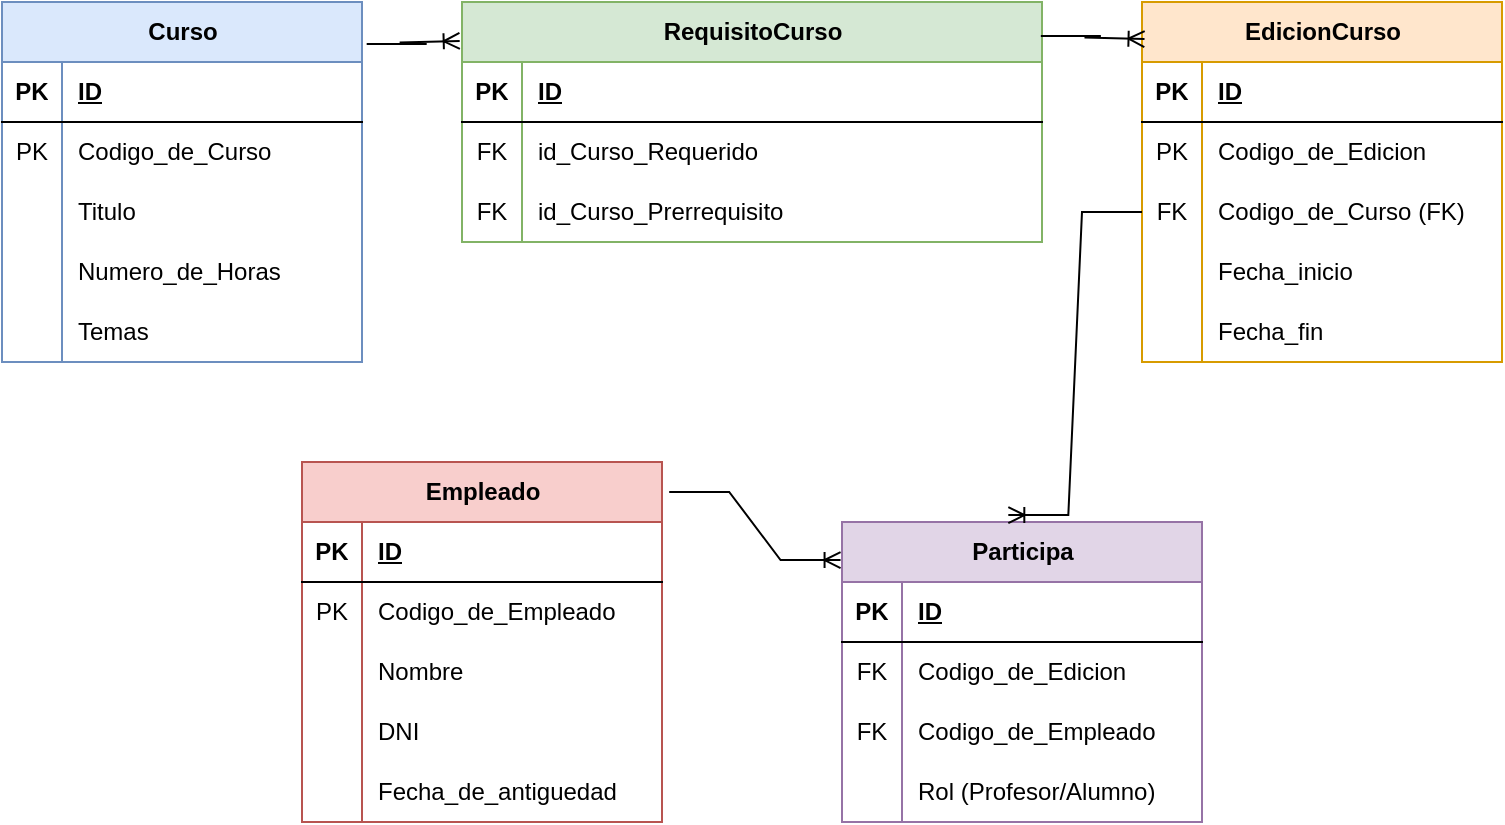 <mxfile version="24.7.10">
  <diagram name="Página-1" id="C5hwRA_HnrKHa4dHMSEy">
    <mxGraphModel dx="972" dy="577" grid="1" gridSize="10" guides="1" tooltips="1" connect="1" arrows="1" fold="1" page="1" pageScale="1" pageWidth="827" pageHeight="1169" math="0" shadow="0">
      <root>
        <mxCell id="0" />
        <mxCell id="1" parent="0" />
        <mxCell id="gf7L3ARBpU9sJiRlitZE-1" value="Curso" style="shape=table;startSize=30;container=1;collapsible=1;childLayout=tableLayout;fixedRows=1;rowLines=0;fontStyle=1;align=center;resizeLast=1;html=1;fillColor=#dae8fc;strokeColor=#6c8ebf;" vertex="1" parent="1">
          <mxGeometry x="40" y="40" width="180" height="180" as="geometry" />
        </mxCell>
        <mxCell id="gf7L3ARBpU9sJiRlitZE-2" value="" style="shape=tableRow;horizontal=0;startSize=0;swimlaneHead=0;swimlaneBody=0;fillColor=none;collapsible=0;dropTarget=0;points=[[0,0.5],[1,0.5]];portConstraint=eastwest;top=0;left=0;right=0;bottom=1;" vertex="1" parent="gf7L3ARBpU9sJiRlitZE-1">
          <mxGeometry y="30" width="180" height="30" as="geometry" />
        </mxCell>
        <mxCell id="gf7L3ARBpU9sJiRlitZE-3" value="PK" style="shape=partialRectangle;connectable=0;fillColor=none;top=0;left=0;bottom=0;right=0;fontStyle=1;overflow=hidden;whiteSpace=wrap;html=1;" vertex="1" parent="gf7L3ARBpU9sJiRlitZE-2">
          <mxGeometry width="30" height="30" as="geometry">
            <mxRectangle width="30" height="30" as="alternateBounds" />
          </mxGeometry>
        </mxCell>
        <mxCell id="gf7L3ARBpU9sJiRlitZE-4" value="ID" style="shape=partialRectangle;connectable=0;fillColor=none;top=0;left=0;bottom=0;right=0;align=left;spacingLeft=6;fontStyle=5;overflow=hidden;whiteSpace=wrap;html=1;" vertex="1" parent="gf7L3ARBpU9sJiRlitZE-2">
          <mxGeometry x="30" width="150" height="30" as="geometry">
            <mxRectangle width="150" height="30" as="alternateBounds" />
          </mxGeometry>
        </mxCell>
        <mxCell id="gf7L3ARBpU9sJiRlitZE-5" value="" style="shape=tableRow;horizontal=0;startSize=0;swimlaneHead=0;swimlaneBody=0;fillColor=none;collapsible=0;dropTarget=0;points=[[0,0.5],[1,0.5]];portConstraint=eastwest;top=0;left=0;right=0;bottom=0;" vertex="1" parent="gf7L3ARBpU9sJiRlitZE-1">
          <mxGeometry y="60" width="180" height="30" as="geometry" />
        </mxCell>
        <mxCell id="gf7L3ARBpU9sJiRlitZE-6" value="PK" style="shape=partialRectangle;connectable=0;fillColor=none;top=0;left=0;bottom=0;right=0;editable=1;overflow=hidden;whiteSpace=wrap;html=1;" vertex="1" parent="gf7L3ARBpU9sJiRlitZE-5">
          <mxGeometry width="30" height="30" as="geometry">
            <mxRectangle width="30" height="30" as="alternateBounds" />
          </mxGeometry>
        </mxCell>
        <mxCell id="gf7L3ARBpU9sJiRlitZE-7" value="Codigo_de_Curso" style="shape=partialRectangle;connectable=0;fillColor=none;top=0;left=0;bottom=0;right=0;align=left;spacingLeft=6;overflow=hidden;whiteSpace=wrap;html=1;" vertex="1" parent="gf7L3ARBpU9sJiRlitZE-5">
          <mxGeometry x="30" width="150" height="30" as="geometry">
            <mxRectangle width="150" height="30" as="alternateBounds" />
          </mxGeometry>
        </mxCell>
        <mxCell id="gf7L3ARBpU9sJiRlitZE-8" value="" style="shape=tableRow;horizontal=0;startSize=0;swimlaneHead=0;swimlaneBody=0;fillColor=none;collapsible=0;dropTarget=0;points=[[0,0.5],[1,0.5]];portConstraint=eastwest;top=0;left=0;right=0;bottom=0;" vertex="1" parent="gf7L3ARBpU9sJiRlitZE-1">
          <mxGeometry y="90" width="180" height="30" as="geometry" />
        </mxCell>
        <mxCell id="gf7L3ARBpU9sJiRlitZE-9" value="" style="shape=partialRectangle;connectable=0;fillColor=none;top=0;left=0;bottom=0;right=0;editable=1;overflow=hidden;whiteSpace=wrap;html=1;" vertex="1" parent="gf7L3ARBpU9sJiRlitZE-8">
          <mxGeometry width="30" height="30" as="geometry">
            <mxRectangle width="30" height="30" as="alternateBounds" />
          </mxGeometry>
        </mxCell>
        <mxCell id="gf7L3ARBpU9sJiRlitZE-10" value="Titulo" style="shape=partialRectangle;connectable=0;fillColor=none;top=0;left=0;bottom=0;right=0;align=left;spacingLeft=6;overflow=hidden;whiteSpace=wrap;html=1;" vertex="1" parent="gf7L3ARBpU9sJiRlitZE-8">
          <mxGeometry x="30" width="150" height="30" as="geometry">
            <mxRectangle width="150" height="30" as="alternateBounds" />
          </mxGeometry>
        </mxCell>
        <mxCell id="gf7L3ARBpU9sJiRlitZE-11" value="" style="shape=tableRow;horizontal=0;startSize=0;swimlaneHead=0;swimlaneBody=0;fillColor=none;collapsible=0;dropTarget=0;points=[[0,0.5],[1,0.5]];portConstraint=eastwest;top=0;left=0;right=0;bottom=0;" vertex="1" parent="gf7L3ARBpU9sJiRlitZE-1">
          <mxGeometry y="120" width="180" height="30" as="geometry" />
        </mxCell>
        <mxCell id="gf7L3ARBpU9sJiRlitZE-12" value="" style="shape=partialRectangle;connectable=0;fillColor=none;top=0;left=0;bottom=0;right=0;editable=1;overflow=hidden;whiteSpace=wrap;html=1;" vertex="1" parent="gf7L3ARBpU9sJiRlitZE-11">
          <mxGeometry width="30" height="30" as="geometry">
            <mxRectangle width="30" height="30" as="alternateBounds" />
          </mxGeometry>
        </mxCell>
        <mxCell id="gf7L3ARBpU9sJiRlitZE-13" value="Numero_de_Horas" style="shape=partialRectangle;connectable=0;fillColor=none;top=0;left=0;bottom=0;right=0;align=left;spacingLeft=6;overflow=hidden;whiteSpace=wrap;html=1;" vertex="1" parent="gf7L3ARBpU9sJiRlitZE-11">
          <mxGeometry x="30" width="150" height="30" as="geometry">
            <mxRectangle width="150" height="30" as="alternateBounds" />
          </mxGeometry>
        </mxCell>
        <mxCell id="gf7L3ARBpU9sJiRlitZE-14" value="" style="shape=tableRow;horizontal=0;startSize=0;swimlaneHead=0;swimlaneBody=0;fillColor=none;collapsible=0;dropTarget=0;points=[[0,0.5],[1,0.5]];portConstraint=eastwest;top=0;left=0;right=0;bottom=0;" vertex="1" parent="gf7L3ARBpU9sJiRlitZE-1">
          <mxGeometry y="150" width="180" height="30" as="geometry" />
        </mxCell>
        <mxCell id="gf7L3ARBpU9sJiRlitZE-15" value="" style="shape=partialRectangle;connectable=0;fillColor=none;top=0;left=0;bottom=0;right=0;editable=1;overflow=hidden;whiteSpace=wrap;html=1;" vertex="1" parent="gf7L3ARBpU9sJiRlitZE-14">
          <mxGeometry width="30" height="30" as="geometry">
            <mxRectangle width="30" height="30" as="alternateBounds" />
          </mxGeometry>
        </mxCell>
        <mxCell id="gf7L3ARBpU9sJiRlitZE-16" value="Temas" style="shape=partialRectangle;connectable=0;fillColor=none;top=0;left=0;bottom=0;right=0;align=left;spacingLeft=6;overflow=hidden;whiteSpace=wrap;html=1;" vertex="1" parent="gf7L3ARBpU9sJiRlitZE-14">
          <mxGeometry x="30" width="150" height="30" as="geometry">
            <mxRectangle width="150" height="30" as="alternateBounds" />
          </mxGeometry>
        </mxCell>
        <mxCell id="gf7L3ARBpU9sJiRlitZE-17" value="RequisitoCurso" style="shape=table;startSize=30;container=1;collapsible=1;childLayout=tableLayout;fixedRows=1;rowLines=0;fontStyle=1;align=center;resizeLast=1;html=1;fillColor=#d5e8d4;strokeColor=#82b366;" vertex="1" parent="1">
          <mxGeometry x="270" y="40" width="290" height="120" as="geometry" />
        </mxCell>
        <mxCell id="gf7L3ARBpU9sJiRlitZE-18" value="" style="shape=tableRow;horizontal=0;startSize=0;swimlaneHead=0;swimlaneBody=0;fillColor=none;collapsible=0;dropTarget=0;points=[[0,0.5],[1,0.5]];portConstraint=eastwest;top=0;left=0;right=0;bottom=1;" vertex="1" parent="gf7L3ARBpU9sJiRlitZE-17">
          <mxGeometry y="30" width="290" height="30" as="geometry" />
        </mxCell>
        <mxCell id="gf7L3ARBpU9sJiRlitZE-19" value="PK" style="shape=partialRectangle;connectable=0;fillColor=none;top=0;left=0;bottom=0;right=0;fontStyle=1;overflow=hidden;whiteSpace=wrap;html=1;" vertex="1" parent="gf7L3ARBpU9sJiRlitZE-18">
          <mxGeometry width="30" height="30" as="geometry">
            <mxRectangle width="30" height="30" as="alternateBounds" />
          </mxGeometry>
        </mxCell>
        <mxCell id="gf7L3ARBpU9sJiRlitZE-20" value="ID" style="shape=partialRectangle;connectable=0;fillColor=none;top=0;left=0;bottom=0;right=0;align=left;spacingLeft=6;fontStyle=5;overflow=hidden;whiteSpace=wrap;html=1;" vertex="1" parent="gf7L3ARBpU9sJiRlitZE-18">
          <mxGeometry x="30" width="260" height="30" as="geometry">
            <mxRectangle width="260" height="30" as="alternateBounds" />
          </mxGeometry>
        </mxCell>
        <mxCell id="gf7L3ARBpU9sJiRlitZE-21" value="" style="shape=tableRow;horizontal=0;startSize=0;swimlaneHead=0;swimlaneBody=0;fillColor=none;collapsible=0;dropTarget=0;points=[[0,0.5],[1,0.5]];portConstraint=eastwest;top=0;left=0;right=0;bottom=0;" vertex="1" parent="gf7L3ARBpU9sJiRlitZE-17">
          <mxGeometry y="60" width="290" height="30" as="geometry" />
        </mxCell>
        <mxCell id="gf7L3ARBpU9sJiRlitZE-22" value="FK" style="shape=partialRectangle;connectable=0;fillColor=none;top=0;left=0;bottom=0;right=0;editable=1;overflow=hidden;whiteSpace=wrap;html=1;" vertex="1" parent="gf7L3ARBpU9sJiRlitZE-21">
          <mxGeometry width="30" height="30" as="geometry">
            <mxRectangle width="30" height="30" as="alternateBounds" />
          </mxGeometry>
        </mxCell>
        <mxCell id="gf7L3ARBpU9sJiRlitZE-23" value="id_Curso_Requerido" style="shape=partialRectangle;connectable=0;fillColor=none;top=0;left=0;bottom=0;right=0;align=left;spacingLeft=6;overflow=hidden;whiteSpace=wrap;html=1;" vertex="1" parent="gf7L3ARBpU9sJiRlitZE-21">
          <mxGeometry x="30" width="260" height="30" as="geometry">
            <mxRectangle width="260" height="30" as="alternateBounds" />
          </mxGeometry>
        </mxCell>
        <mxCell id="gf7L3ARBpU9sJiRlitZE-24" value="" style="shape=tableRow;horizontal=0;startSize=0;swimlaneHead=0;swimlaneBody=0;fillColor=none;collapsible=0;dropTarget=0;points=[[0,0.5],[1,0.5]];portConstraint=eastwest;top=0;left=0;right=0;bottom=0;" vertex="1" parent="gf7L3ARBpU9sJiRlitZE-17">
          <mxGeometry y="90" width="290" height="30" as="geometry" />
        </mxCell>
        <mxCell id="gf7L3ARBpU9sJiRlitZE-25" value="FK" style="shape=partialRectangle;connectable=0;fillColor=none;top=0;left=0;bottom=0;right=0;editable=1;overflow=hidden;whiteSpace=wrap;html=1;" vertex="1" parent="gf7L3ARBpU9sJiRlitZE-24">
          <mxGeometry width="30" height="30" as="geometry">
            <mxRectangle width="30" height="30" as="alternateBounds" />
          </mxGeometry>
        </mxCell>
        <mxCell id="gf7L3ARBpU9sJiRlitZE-26" value="id_Curso_Prerrequisito" style="shape=partialRectangle;connectable=0;fillColor=none;top=0;left=0;bottom=0;right=0;align=left;spacingLeft=6;overflow=hidden;whiteSpace=wrap;html=1;" vertex="1" parent="gf7L3ARBpU9sJiRlitZE-24">
          <mxGeometry x="30" width="260" height="30" as="geometry">
            <mxRectangle width="260" height="30" as="alternateBounds" />
          </mxGeometry>
        </mxCell>
        <mxCell id="gf7L3ARBpU9sJiRlitZE-30" value="Empleado" style="shape=table;startSize=30;container=1;collapsible=1;childLayout=tableLayout;fixedRows=1;rowLines=0;fontStyle=1;align=center;resizeLast=1;html=1;fillColor=#f8cecc;strokeColor=#b85450;" vertex="1" parent="1">
          <mxGeometry x="190" y="270" width="180" height="180" as="geometry" />
        </mxCell>
        <mxCell id="gf7L3ARBpU9sJiRlitZE-31" value="" style="shape=tableRow;horizontal=0;startSize=0;swimlaneHead=0;swimlaneBody=0;fillColor=none;collapsible=0;dropTarget=0;points=[[0,0.5],[1,0.5]];portConstraint=eastwest;top=0;left=0;right=0;bottom=1;" vertex="1" parent="gf7L3ARBpU9sJiRlitZE-30">
          <mxGeometry y="30" width="180" height="30" as="geometry" />
        </mxCell>
        <mxCell id="gf7L3ARBpU9sJiRlitZE-32" value="PK" style="shape=partialRectangle;connectable=0;fillColor=none;top=0;left=0;bottom=0;right=0;fontStyle=1;overflow=hidden;whiteSpace=wrap;html=1;" vertex="1" parent="gf7L3ARBpU9sJiRlitZE-31">
          <mxGeometry width="30" height="30" as="geometry">
            <mxRectangle width="30" height="30" as="alternateBounds" />
          </mxGeometry>
        </mxCell>
        <mxCell id="gf7L3ARBpU9sJiRlitZE-33" value="ID" style="shape=partialRectangle;connectable=0;fillColor=none;top=0;left=0;bottom=0;right=0;align=left;spacingLeft=6;fontStyle=5;overflow=hidden;whiteSpace=wrap;html=1;" vertex="1" parent="gf7L3ARBpU9sJiRlitZE-31">
          <mxGeometry x="30" width="150" height="30" as="geometry">
            <mxRectangle width="150" height="30" as="alternateBounds" />
          </mxGeometry>
        </mxCell>
        <mxCell id="gf7L3ARBpU9sJiRlitZE-34" value="" style="shape=tableRow;horizontal=0;startSize=0;swimlaneHead=0;swimlaneBody=0;fillColor=none;collapsible=0;dropTarget=0;points=[[0,0.5],[1,0.5]];portConstraint=eastwest;top=0;left=0;right=0;bottom=0;" vertex="1" parent="gf7L3ARBpU9sJiRlitZE-30">
          <mxGeometry y="60" width="180" height="30" as="geometry" />
        </mxCell>
        <mxCell id="gf7L3ARBpU9sJiRlitZE-35" value="PK" style="shape=partialRectangle;connectable=0;fillColor=none;top=0;left=0;bottom=0;right=0;editable=1;overflow=hidden;whiteSpace=wrap;html=1;" vertex="1" parent="gf7L3ARBpU9sJiRlitZE-34">
          <mxGeometry width="30" height="30" as="geometry">
            <mxRectangle width="30" height="30" as="alternateBounds" />
          </mxGeometry>
        </mxCell>
        <mxCell id="gf7L3ARBpU9sJiRlitZE-36" value="Codigo_de_Empleado" style="shape=partialRectangle;connectable=0;fillColor=none;top=0;left=0;bottom=0;right=0;align=left;spacingLeft=6;overflow=hidden;whiteSpace=wrap;html=1;" vertex="1" parent="gf7L3ARBpU9sJiRlitZE-34">
          <mxGeometry x="30" width="150" height="30" as="geometry">
            <mxRectangle width="150" height="30" as="alternateBounds" />
          </mxGeometry>
        </mxCell>
        <mxCell id="gf7L3ARBpU9sJiRlitZE-37" value="" style="shape=tableRow;horizontal=0;startSize=0;swimlaneHead=0;swimlaneBody=0;fillColor=none;collapsible=0;dropTarget=0;points=[[0,0.5],[1,0.5]];portConstraint=eastwest;top=0;left=0;right=0;bottom=0;" vertex="1" parent="gf7L3ARBpU9sJiRlitZE-30">
          <mxGeometry y="90" width="180" height="30" as="geometry" />
        </mxCell>
        <mxCell id="gf7L3ARBpU9sJiRlitZE-38" value="" style="shape=partialRectangle;connectable=0;fillColor=none;top=0;left=0;bottom=0;right=0;editable=1;overflow=hidden;whiteSpace=wrap;html=1;" vertex="1" parent="gf7L3ARBpU9sJiRlitZE-37">
          <mxGeometry width="30" height="30" as="geometry">
            <mxRectangle width="30" height="30" as="alternateBounds" />
          </mxGeometry>
        </mxCell>
        <mxCell id="gf7L3ARBpU9sJiRlitZE-39" value="Nombre" style="shape=partialRectangle;connectable=0;fillColor=none;top=0;left=0;bottom=0;right=0;align=left;spacingLeft=6;overflow=hidden;whiteSpace=wrap;html=1;" vertex="1" parent="gf7L3ARBpU9sJiRlitZE-37">
          <mxGeometry x="30" width="150" height="30" as="geometry">
            <mxRectangle width="150" height="30" as="alternateBounds" />
          </mxGeometry>
        </mxCell>
        <mxCell id="gf7L3ARBpU9sJiRlitZE-40" value="" style="shape=tableRow;horizontal=0;startSize=0;swimlaneHead=0;swimlaneBody=0;fillColor=none;collapsible=0;dropTarget=0;points=[[0,0.5],[1,0.5]];portConstraint=eastwest;top=0;left=0;right=0;bottom=0;" vertex="1" parent="gf7L3ARBpU9sJiRlitZE-30">
          <mxGeometry y="120" width="180" height="30" as="geometry" />
        </mxCell>
        <mxCell id="gf7L3ARBpU9sJiRlitZE-41" value="" style="shape=partialRectangle;connectable=0;fillColor=none;top=0;left=0;bottom=0;right=0;editable=1;overflow=hidden;whiteSpace=wrap;html=1;" vertex="1" parent="gf7L3ARBpU9sJiRlitZE-40">
          <mxGeometry width="30" height="30" as="geometry">
            <mxRectangle width="30" height="30" as="alternateBounds" />
          </mxGeometry>
        </mxCell>
        <mxCell id="gf7L3ARBpU9sJiRlitZE-42" value="DNI" style="shape=partialRectangle;connectable=0;fillColor=none;top=0;left=0;bottom=0;right=0;align=left;spacingLeft=6;overflow=hidden;whiteSpace=wrap;html=1;" vertex="1" parent="gf7L3ARBpU9sJiRlitZE-40">
          <mxGeometry x="30" width="150" height="30" as="geometry">
            <mxRectangle width="150" height="30" as="alternateBounds" />
          </mxGeometry>
        </mxCell>
        <mxCell id="gf7L3ARBpU9sJiRlitZE-72" value="" style="shape=tableRow;horizontal=0;startSize=0;swimlaneHead=0;swimlaneBody=0;fillColor=none;collapsible=0;dropTarget=0;points=[[0,0.5],[1,0.5]];portConstraint=eastwest;top=0;left=0;right=0;bottom=0;" vertex="1" parent="gf7L3ARBpU9sJiRlitZE-30">
          <mxGeometry y="150" width="180" height="30" as="geometry" />
        </mxCell>
        <mxCell id="gf7L3ARBpU9sJiRlitZE-73" value="" style="shape=partialRectangle;connectable=0;fillColor=none;top=0;left=0;bottom=0;right=0;editable=1;overflow=hidden;whiteSpace=wrap;html=1;" vertex="1" parent="gf7L3ARBpU9sJiRlitZE-72">
          <mxGeometry width="30" height="30" as="geometry">
            <mxRectangle width="30" height="30" as="alternateBounds" />
          </mxGeometry>
        </mxCell>
        <mxCell id="gf7L3ARBpU9sJiRlitZE-74" value="Fecha_de_antiguedad" style="shape=partialRectangle;connectable=0;fillColor=none;top=0;left=0;bottom=0;right=0;align=left;spacingLeft=6;overflow=hidden;whiteSpace=wrap;html=1;" vertex="1" parent="gf7L3ARBpU9sJiRlitZE-72">
          <mxGeometry x="30" width="150" height="30" as="geometry">
            <mxRectangle width="150" height="30" as="alternateBounds" />
          </mxGeometry>
        </mxCell>
        <mxCell id="gf7L3ARBpU9sJiRlitZE-43" value="EdicionCurso" style="shape=table;startSize=30;container=1;collapsible=1;childLayout=tableLayout;fixedRows=1;rowLines=0;fontStyle=1;align=center;resizeLast=1;html=1;fillColor=#ffe6cc;strokeColor=#d79b00;" vertex="1" parent="1">
          <mxGeometry x="610" y="40" width="180" height="180" as="geometry" />
        </mxCell>
        <mxCell id="gf7L3ARBpU9sJiRlitZE-44" value="" style="shape=tableRow;horizontal=0;startSize=0;swimlaneHead=0;swimlaneBody=0;fillColor=none;collapsible=0;dropTarget=0;points=[[0,0.5],[1,0.5]];portConstraint=eastwest;top=0;left=0;right=0;bottom=1;" vertex="1" parent="gf7L3ARBpU9sJiRlitZE-43">
          <mxGeometry y="30" width="180" height="30" as="geometry" />
        </mxCell>
        <mxCell id="gf7L3ARBpU9sJiRlitZE-45" value="PK" style="shape=partialRectangle;connectable=0;fillColor=none;top=0;left=0;bottom=0;right=0;fontStyle=1;overflow=hidden;whiteSpace=wrap;html=1;" vertex="1" parent="gf7L3ARBpU9sJiRlitZE-44">
          <mxGeometry width="30" height="30" as="geometry">
            <mxRectangle width="30" height="30" as="alternateBounds" />
          </mxGeometry>
        </mxCell>
        <mxCell id="gf7L3ARBpU9sJiRlitZE-46" value="ID" style="shape=partialRectangle;connectable=0;fillColor=none;top=0;left=0;bottom=0;right=0;align=left;spacingLeft=6;fontStyle=5;overflow=hidden;whiteSpace=wrap;html=1;" vertex="1" parent="gf7L3ARBpU9sJiRlitZE-44">
          <mxGeometry x="30" width="150" height="30" as="geometry">
            <mxRectangle width="150" height="30" as="alternateBounds" />
          </mxGeometry>
        </mxCell>
        <mxCell id="gf7L3ARBpU9sJiRlitZE-47" value="" style="shape=tableRow;horizontal=0;startSize=0;swimlaneHead=0;swimlaneBody=0;fillColor=none;collapsible=0;dropTarget=0;points=[[0,0.5],[1,0.5]];portConstraint=eastwest;top=0;left=0;right=0;bottom=0;" vertex="1" parent="gf7L3ARBpU9sJiRlitZE-43">
          <mxGeometry y="60" width="180" height="30" as="geometry" />
        </mxCell>
        <mxCell id="gf7L3ARBpU9sJiRlitZE-48" value="PK" style="shape=partialRectangle;connectable=0;fillColor=none;top=0;left=0;bottom=0;right=0;editable=1;overflow=hidden;whiteSpace=wrap;html=1;" vertex="1" parent="gf7L3ARBpU9sJiRlitZE-47">
          <mxGeometry width="30" height="30" as="geometry">
            <mxRectangle width="30" height="30" as="alternateBounds" />
          </mxGeometry>
        </mxCell>
        <mxCell id="gf7L3ARBpU9sJiRlitZE-49" value="Codigo_de_Edicion&amp;nbsp;" style="shape=partialRectangle;connectable=0;fillColor=none;top=0;left=0;bottom=0;right=0;align=left;spacingLeft=6;overflow=hidden;whiteSpace=wrap;html=1;" vertex="1" parent="gf7L3ARBpU9sJiRlitZE-47">
          <mxGeometry x="30" width="150" height="30" as="geometry">
            <mxRectangle width="150" height="30" as="alternateBounds" />
          </mxGeometry>
        </mxCell>
        <mxCell id="gf7L3ARBpU9sJiRlitZE-50" value="" style="shape=tableRow;horizontal=0;startSize=0;swimlaneHead=0;swimlaneBody=0;fillColor=none;collapsible=0;dropTarget=0;points=[[0,0.5],[1,0.5]];portConstraint=eastwest;top=0;left=0;right=0;bottom=0;" vertex="1" parent="gf7L3ARBpU9sJiRlitZE-43">
          <mxGeometry y="90" width="180" height="30" as="geometry" />
        </mxCell>
        <mxCell id="gf7L3ARBpU9sJiRlitZE-51" value="FK" style="shape=partialRectangle;connectable=0;fillColor=none;top=0;left=0;bottom=0;right=0;editable=1;overflow=hidden;whiteSpace=wrap;html=1;" vertex="1" parent="gf7L3ARBpU9sJiRlitZE-50">
          <mxGeometry width="30" height="30" as="geometry">
            <mxRectangle width="30" height="30" as="alternateBounds" />
          </mxGeometry>
        </mxCell>
        <mxCell id="gf7L3ARBpU9sJiRlitZE-52" value="Codigo_de_Curso (FK)" style="shape=partialRectangle;connectable=0;fillColor=none;top=0;left=0;bottom=0;right=0;align=left;spacingLeft=6;overflow=hidden;whiteSpace=wrap;html=1;" vertex="1" parent="gf7L3ARBpU9sJiRlitZE-50">
          <mxGeometry x="30" width="150" height="30" as="geometry">
            <mxRectangle width="150" height="30" as="alternateBounds" />
          </mxGeometry>
        </mxCell>
        <mxCell id="gf7L3ARBpU9sJiRlitZE-53" value="" style="shape=tableRow;horizontal=0;startSize=0;swimlaneHead=0;swimlaneBody=0;fillColor=none;collapsible=0;dropTarget=0;points=[[0,0.5],[1,0.5]];portConstraint=eastwest;top=0;left=0;right=0;bottom=0;" vertex="1" parent="gf7L3ARBpU9sJiRlitZE-43">
          <mxGeometry y="120" width="180" height="30" as="geometry" />
        </mxCell>
        <mxCell id="gf7L3ARBpU9sJiRlitZE-54" value="" style="shape=partialRectangle;connectable=0;fillColor=none;top=0;left=0;bottom=0;right=0;editable=1;overflow=hidden;whiteSpace=wrap;html=1;" vertex="1" parent="gf7L3ARBpU9sJiRlitZE-53">
          <mxGeometry width="30" height="30" as="geometry">
            <mxRectangle width="30" height="30" as="alternateBounds" />
          </mxGeometry>
        </mxCell>
        <mxCell id="gf7L3ARBpU9sJiRlitZE-55" value="Fecha_inicio" style="shape=partialRectangle;connectable=0;fillColor=none;top=0;left=0;bottom=0;right=0;align=left;spacingLeft=6;overflow=hidden;whiteSpace=wrap;html=1;" vertex="1" parent="gf7L3ARBpU9sJiRlitZE-53">
          <mxGeometry x="30" width="150" height="30" as="geometry">
            <mxRectangle width="150" height="30" as="alternateBounds" />
          </mxGeometry>
        </mxCell>
        <mxCell id="gf7L3ARBpU9sJiRlitZE-56" value="" style="shape=tableRow;horizontal=0;startSize=0;swimlaneHead=0;swimlaneBody=0;fillColor=none;collapsible=0;dropTarget=0;points=[[0,0.5],[1,0.5]];portConstraint=eastwest;top=0;left=0;right=0;bottom=0;" vertex="1" parent="gf7L3ARBpU9sJiRlitZE-43">
          <mxGeometry y="150" width="180" height="30" as="geometry" />
        </mxCell>
        <mxCell id="gf7L3ARBpU9sJiRlitZE-57" value="" style="shape=partialRectangle;connectable=0;fillColor=none;top=0;left=0;bottom=0;right=0;editable=1;overflow=hidden;whiteSpace=wrap;html=1;" vertex="1" parent="gf7L3ARBpU9sJiRlitZE-56">
          <mxGeometry width="30" height="30" as="geometry">
            <mxRectangle width="30" height="30" as="alternateBounds" />
          </mxGeometry>
        </mxCell>
        <mxCell id="gf7L3ARBpU9sJiRlitZE-58" value="Fecha_fin" style="shape=partialRectangle;connectable=0;fillColor=none;top=0;left=0;bottom=0;right=0;align=left;spacingLeft=6;overflow=hidden;whiteSpace=wrap;html=1;" vertex="1" parent="gf7L3ARBpU9sJiRlitZE-56">
          <mxGeometry x="30" width="150" height="30" as="geometry">
            <mxRectangle width="150" height="30" as="alternateBounds" />
          </mxGeometry>
        </mxCell>
        <mxCell id="gf7L3ARBpU9sJiRlitZE-59" value="Participa" style="shape=table;startSize=30;container=1;collapsible=1;childLayout=tableLayout;fixedRows=1;rowLines=0;fontStyle=1;align=center;resizeLast=1;html=1;fillColor=#e1d5e7;strokeColor=#9673a6;" vertex="1" parent="1">
          <mxGeometry x="460" y="300" width="180" height="150" as="geometry" />
        </mxCell>
        <mxCell id="gf7L3ARBpU9sJiRlitZE-60" value="" style="shape=tableRow;horizontal=0;startSize=0;swimlaneHead=0;swimlaneBody=0;fillColor=none;collapsible=0;dropTarget=0;points=[[0,0.5],[1,0.5]];portConstraint=eastwest;top=0;left=0;right=0;bottom=1;" vertex="1" parent="gf7L3ARBpU9sJiRlitZE-59">
          <mxGeometry y="30" width="180" height="30" as="geometry" />
        </mxCell>
        <mxCell id="gf7L3ARBpU9sJiRlitZE-61" value="PK" style="shape=partialRectangle;connectable=0;fillColor=none;top=0;left=0;bottom=0;right=0;fontStyle=1;overflow=hidden;whiteSpace=wrap;html=1;" vertex="1" parent="gf7L3ARBpU9sJiRlitZE-60">
          <mxGeometry width="30" height="30" as="geometry">
            <mxRectangle width="30" height="30" as="alternateBounds" />
          </mxGeometry>
        </mxCell>
        <mxCell id="gf7L3ARBpU9sJiRlitZE-62" value="ID" style="shape=partialRectangle;connectable=0;fillColor=none;top=0;left=0;bottom=0;right=0;align=left;spacingLeft=6;fontStyle=5;overflow=hidden;whiteSpace=wrap;html=1;" vertex="1" parent="gf7L3ARBpU9sJiRlitZE-60">
          <mxGeometry x="30" width="150" height="30" as="geometry">
            <mxRectangle width="150" height="30" as="alternateBounds" />
          </mxGeometry>
        </mxCell>
        <mxCell id="gf7L3ARBpU9sJiRlitZE-63" value="" style="shape=tableRow;horizontal=0;startSize=0;swimlaneHead=0;swimlaneBody=0;fillColor=none;collapsible=0;dropTarget=0;points=[[0,0.5],[1,0.5]];portConstraint=eastwest;top=0;left=0;right=0;bottom=0;" vertex="1" parent="gf7L3ARBpU9sJiRlitZE-59">
          <mxGeometry y="60" width="180" height="30" as="geometry" />
        </mxCell>
        <mxCell id="gf7L3ARBpU9sJiRlitZE-64" value="FK" style="shape=partialRectangle;connectable=0;fillColor=none;top=0;left=0;bottom=0;right=0;editable=1;overflow=hidden;whiteSpace=wrap;html=1;" vertex="1" parent="gf7L3ARBpU9sJiRlitZE-63">
          <mxGeometry width="30" height="30" as="geometry">
            <mxRectangle width="30" height="30" as="alternateBounds" />
          </mxGeometry>
        </mxCell>
        <mxCell id="gf7L3ARBpU9sJiRlitZE-65" value="Codigo_de_Edicion" style="shape=partialRectangle;connectable=0;fillColor=none;top=0;left=0;bottom=0;right=0;align=left;spacingLeft=6;overflow=hidden;whiteSpace=wrap;html=1;" vertex="1" parent="gf7L3ARBpU9sJiRlitZE-63">
          <mxGeometry x="30" width="150" height="30" as="geometry">
            <mxRectangle width="150" height="30" as="alternateBounds" />
          </mxGeometry>
        </mxCell>
        <mxCell id="gf7L3ARBpU9sJiRlitZE-66" value="" style="shape=tableRow;horizontal=0;startSize=0;swimlaneHead=0;swimlaneBody=0;fillColor=none;collapsible=0;dropTarget=0;points=[[0,0.5],[1,0.5]];portConstraint=eastwest;top=0;left=0;right=0;bottom=0;" vertex="1" parent="gf7L3ARBpU9sJiRlitZE-59">
          <mxGeometry y="90" width="180" height="30" as="geometry" />
        </mxCell>
        <mxCell id="gf7L3ARBpU9sJiRlitZE-67" value="FK" style="shape=partialRectangle;connectable=0;fillColor=none;top=0;left=0;bottom=0;right=0;editable=1;overflow=hidden;whiteSpace=wrap;html=1;" vertex="1" parent="gf7L3ARBpU9sJiRlitZE-66">
          <mxGeometry width="30" height="30" as="geometry">
            <mxRectangle width="30" height="30" as="alternateBounds" />
          </mxGeometry>
        </mxCell>
        <mxCell id="gf7L3ARBpU9sJiRlitZE-68" value="Codigo_de_Empleado" style="shape=partialRectangle;connectable=0;fillColor=none;top=0;left=0;bottom=0;right=0;align=left;spacingLeft=6;overflow=hidden;whiteSpace=wrap;html=1;" vertex="1" parent="gf7L3ARBpU9sJiRlitZE-66">
          <mxGeometry x="30" width="150" height="30" as="geometry">
            <mxRectangle width="150" height="30" as="alternateBounds" />
          </mxGeometry>
        </mxCell>
        <mxCell id="gf7L3ARBpU9sJiRlitZE-69" value="" style="shape=tableRow;horizontal=0;startSize=0;swimlaneHead=0;swimlaneBody=0;fillColor=none;collapsible=0;dropTarget=0;points=[[0,0.5],[1,0.5]];portConstraint=eastwest;top=0;left=0;right=0;bottom=0;" vertex="1" parent="gf7L3ARBpU9sJiRlitZE-59">
          <mxGeometry y="120" width="180" height="30" as="geometry" />
        </mxCell>
        <mxCell id="gf7L3ARBpU9sJiRlitZE-70" value="" style="shape=partialRectangle;connectable=0;fillColor=none;top=0;left=0;bottom=0;right=0;editable=1;overflow=hidden;whiteSpace=wrap;html=1;" vertex="1" parent="gf7L3ARBpU9sJiRlitZE-69">
          <mxGeometry width="30" height="30" as="geometry">
            <mxRectangle width="30" height="30" as="alternateBounds" />
          </mxGeometry>
        </mxCell>
        <mxCell id="gf7L3ARBpU9sJiRlitZE-71" value="Rol (Profesor/Alumno)" style="shape=partialRectangle;connectable=0;fillColor=none;top=0;left=0;bottom=0;right=0;align=left;spacingLeft=6;overflow=hidden;whiteSpace=wrap;html=1;" vertex="1" parent="gf7L3ARBpU9sJiRlitZE-69">
          <mxGeometry x="30" width="150" height="30" as="geometry">
            <mxRectangle width="150" height="30" as="alternateBounds" />
          </mxGeometry>
        </mxCell>
        <mxCell id="gf7L3ARBpU9sJiRlitZE-75" value="" style="edgeStyle=entityRelationEdgeStyle;fontSize=12;html=1;endArrow=ERoneToMany;rounded=0;exitX=1.013;exitY=0.117;exitDx=0;exitDy=0;exitPerimeter=0;entryX=-0.004;entryY=0.162;entryDx=0;entryDy=0;entryPerimeter=0;" edge="1" parent="1" source="gf7L3ARBpU9sJiRlitZE-1" target="gf7L3ARBpU9sJiRlitZE-17">
          <mxGeometry width="100" height="100" relative="1" as="geometry">
            <mxPoint x="360" y="350" as="sourcePoint" />
            <mxPoint x="460" y="250" as="targetPoint" />
          </mxGeometry>
        </mxCell>
        <mxCell id="gf7L3ARBpU9sJiRlitZE-76" value="" style="edgeStyle=entityRelationEdgeStyle;fontSize=12;html=1;endArrow=ERoneToMany;rounded=0;exitX=0.998;exitY=0.142;exitDx=0;exitDy=0;exitPerimeter=0;entryX=0.007;entryY=0.103;entryDx=0;entryDy=0;entryPerimeter=0;" edge="1" parent="1" source="gf7L3ARBpU9sJiRlitZE-17" target="gf7L3ARBpU9sJiRlitZE-43">
          <mxGeometry width="100" height="100" relative="1" as="geometry">
            <mxPoint x="360" y="350" as="sourcePoint" />
            <mxPoint x="460" y="250" as="targetPoint" />
          </mxGeometry>
        </mxCell>
        <mxCell id="gf7L3ARBpU9sJiRlitZE-77" value="" style="edgeStyle=entityRelationEdgeStyle;fontSize=12;html=1;endArrow=ERoneToMany;rounded=0;exitX=0;exitY=0.5;exitDx=0;exitDy=0;entryX=0.462;entryY=-0.023;entryDx=0;entryDy=0;entryPerimeter=0;" edge="1" parent="1" source="gf7L3ARBpU9sJiRlitZE-50" target="gf7L3ARBpU9sJiRlitZE-59">
          <mxGeometry width="100" height="100" relative="1" as="geometry">
            <mxPoint x="360" y="350" as="sourcePoint" />
            <mxPoint x="460" y="250" as="targetPoint" />
          </mxGeometry>
        </mxCell>
        <mxCell id="gf7L3ARBpU9sJiRlitZE-78" value="" style="edgeStyle=entityRelationEdgeStyle;fontSize=12;html=1;endArrow=ERoneToMany;rounded=0;exitX=1.02;exitY=0.083;exitDx=0;exitDy=0;exitPerimeter=0;entryX=-0.004;entryY=0.127;entryDx=0;entryDy=0;entryPerimeter=0;" edge="1" parent="1" source="gf7L3ARBpU9sJiRlitZE-30" target="gf7L3ARBpU9sJiRlitZE-59">
          <mxGeometry width="100" height="100" relative="1" as="geometry">
            <mxPoint x="360" y="350" as="sourcePoint" />
            <mxPoint x="460" y="250" as="targetPoint" />
          </mxGeometry>
        </mxCell>
      </root>
    </mxGraphModel>
  </diagram>
</mxfile>
